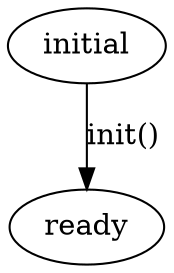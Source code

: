 //
// plugin.dot
//
// Created on 16-04-2014 by mhhf
//
digraph plugin {
  initial -> ready [label = "init()"];
}
